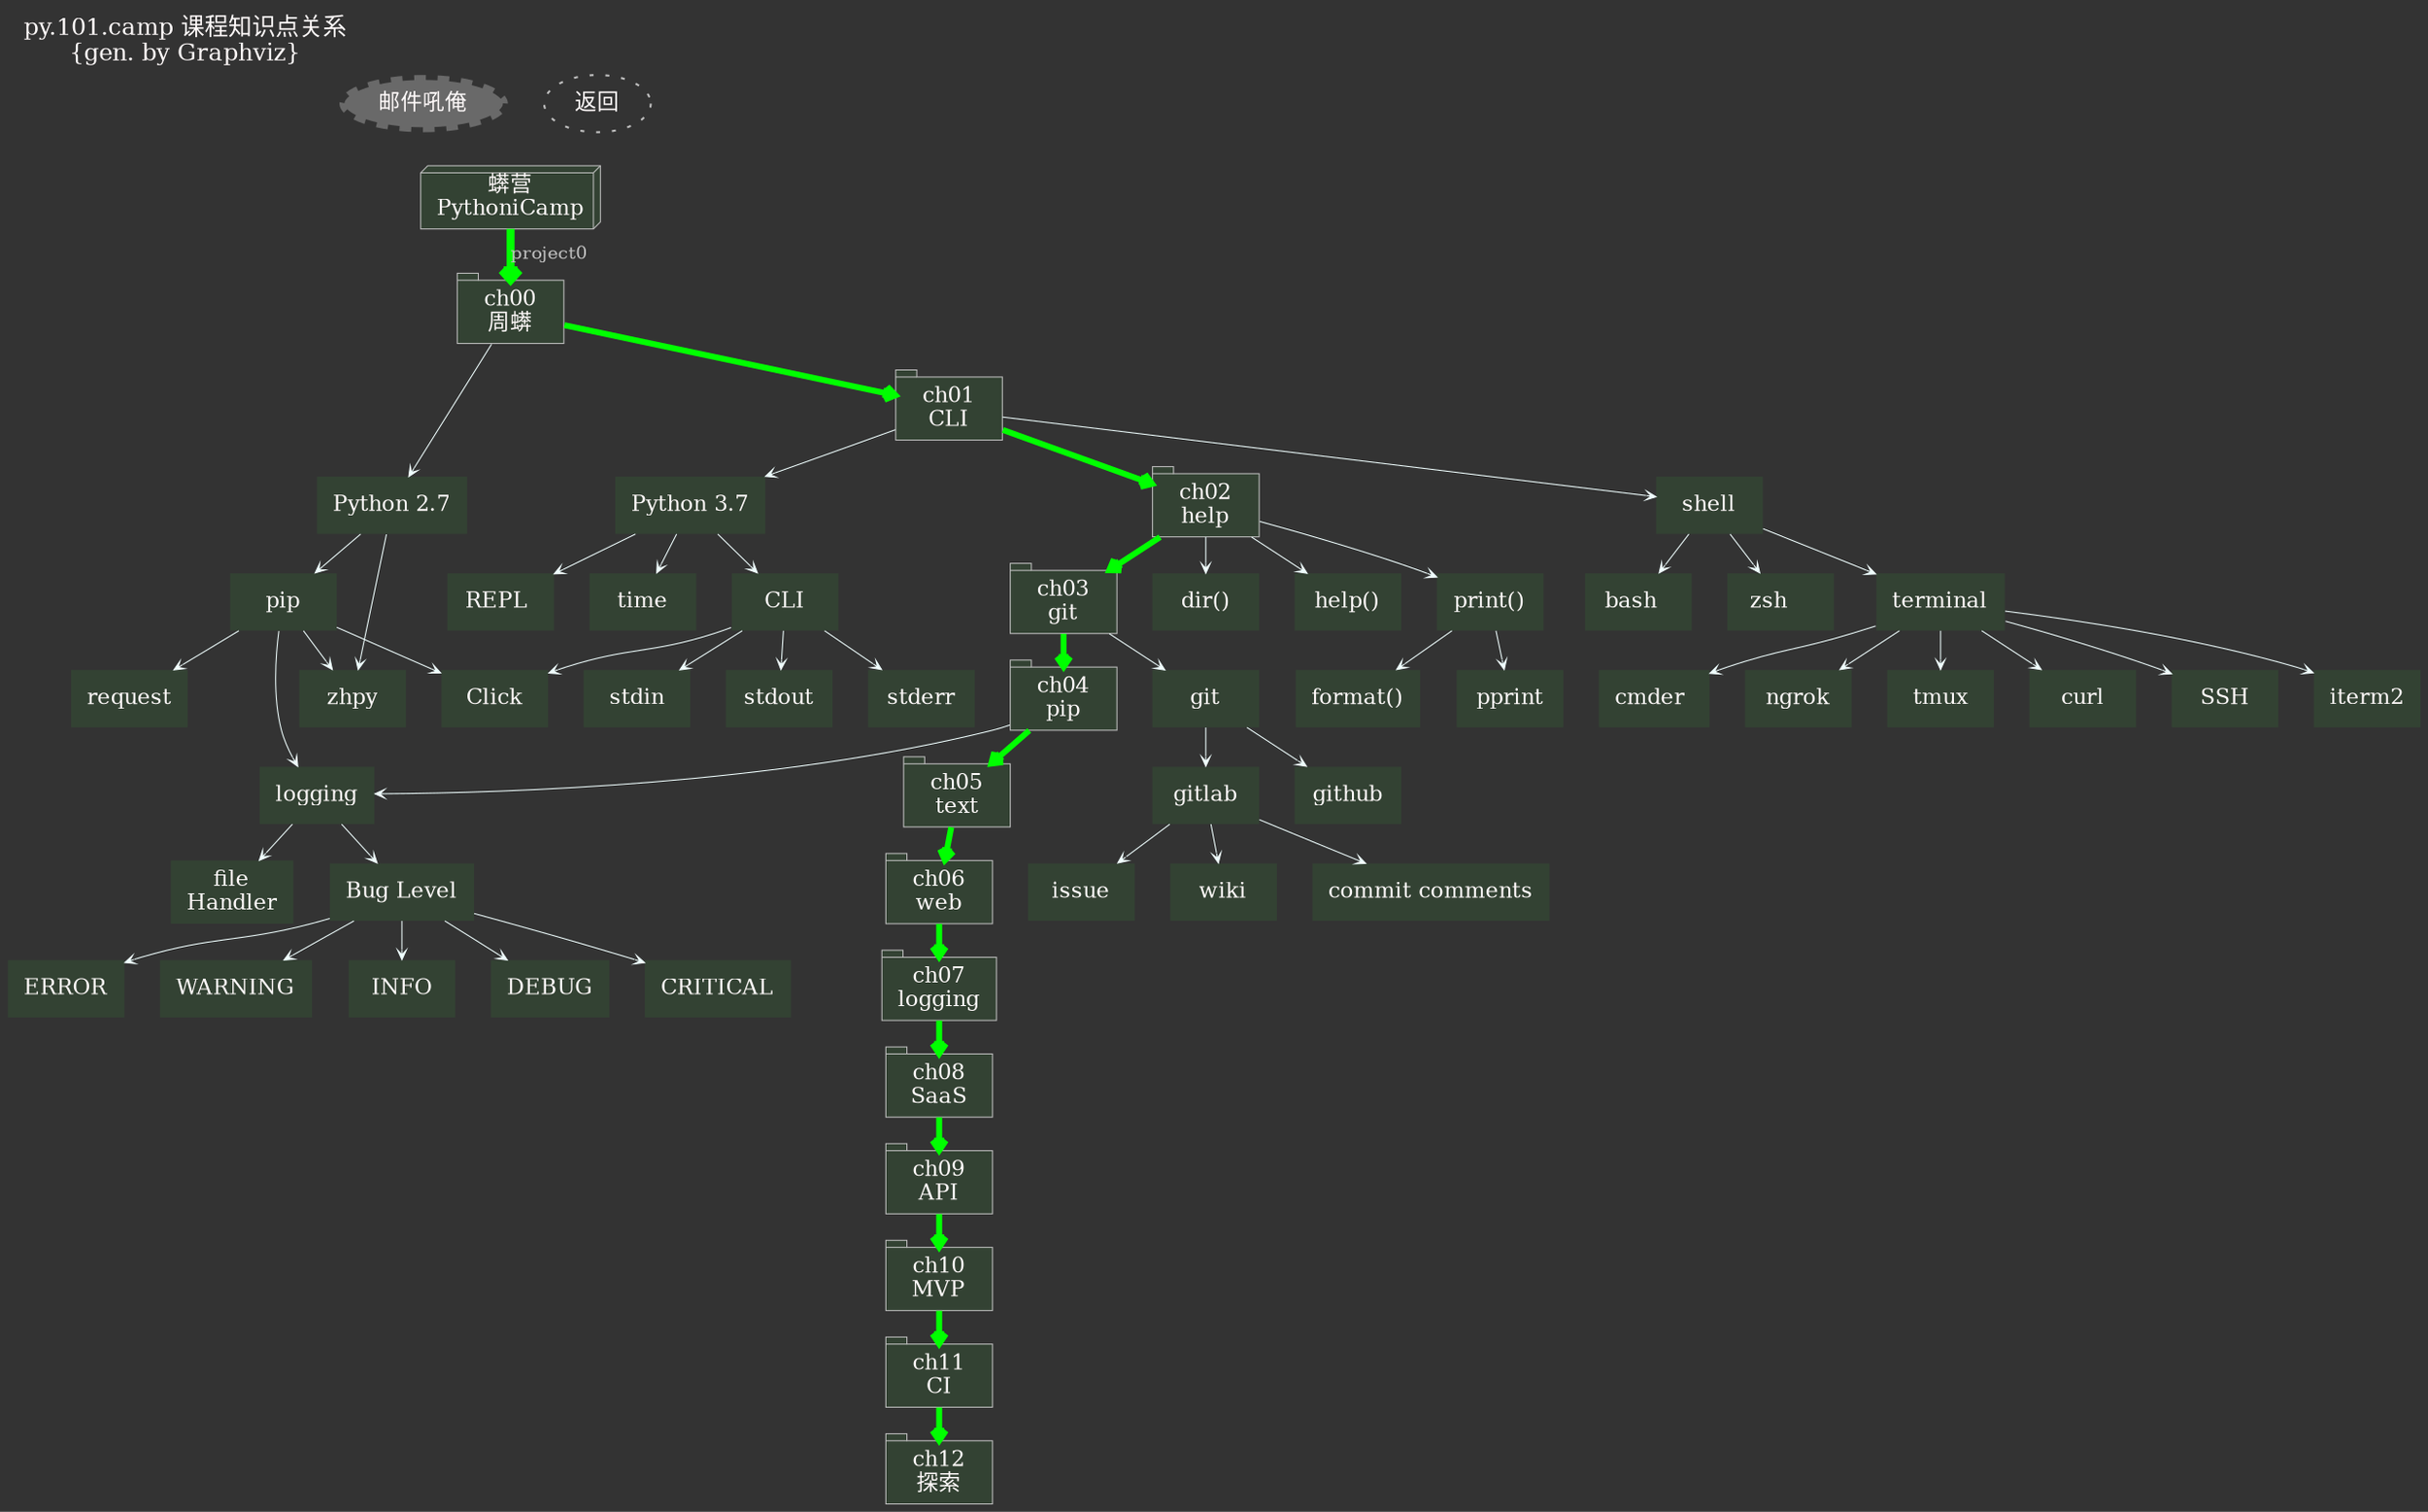 digraph camp0py2map_ch04 {
/*生成命令:
$ dot -Tjpeg camp0py2map_ch04.dot -o camp0py2map_ch04.jpg -Tcmapx -o camp0py2map_ch04.map

$ python ../dotools/gen2htm4io101camp.py -t ../dotools/tpl_idx.htm -i "py.101.camp ch04 mapping" -d camp0py2map_ch04.dot -o camp0py2map_ch04.html

##############################################################################
#   全局设定
##############################################################################
*/
    graph [label="py.101.camp 课程知识点关系\n{gen. by Graphviz}"
        ,fontsize=12.0,fontcolor=snow
        ,labeljust="l",labelloc="t",center=1
        ,ranksep=0.1,center=1,ratio=compress
        ,rankdir=TB
        ,bgcolor="#333333"
        ];

    node[fontsize=11.0,height=0.4
        ,style="filled,setlinewidth(0.5)",fillcolor="#334233",color=gray,fontcolor=snow
        ,shape=plaintext
        ];

    edge [fontsize=9.0,fontcolor=gray
        ,color=azure
        ,arrowsize=0.5,arrowhead=vee,arrowtail=none
        ,style="setlinewidth(0.5)"
        ];

/*
##############################################################################
#   block relation
##############################################################################
*/

    PYC [label="蠎营\nPythoniCamp",shape=box3d
            ,URL="https://gitlab.com/101camp"];
    ch00  [label="ch00\n周蠎",shape=tab,URL="#"];
        py2  [label="Python 2.7" ,URL="https://www.python.org/"];
        zhpy  [label="zhpy" ,URL="https://github.com/gasolin/zhpy"];
        pip  [label="pip" ,URL="https://pypi.org/"];

    ch00->py2->{zhpy pip};


    ch01  [label="ch01\nCLI",shape=tab,URL="http://io.101.camp/camp0py2map_ch00.html"];
        shell  [label="shell" ,URL="https://en.wikipedia.org/wiki/Shell_(computing)"];
            bash   [label="bash  ",URL="https://en.wikipedia.org/wiki/Bash_%28Unix_shell%29"];
            zsh    [label="zsh   ",URL="https://en.wikipedia.org/wiki/Z_shell"];
            iterm2 [label="iterm2",URL="https://iterm2.com"];
            cmder  [label="cmder ",URL="http://cmder.net/"];
        py3 [label="Python 3.7",URL="https://docs.python.org/3/"];
            REPL [label="REPL ",URL="https://en.wikipedia.org/wiki/Read%E2%80%93eval%E2%80%93print_loop"];
            time [label="time",URL="https://pymotw.com/3/time/index.html"];
            CLI [label="CLI",URL="https://wiki.python.org/moin/CommandlineTools"];

        click [label="Click",URL="https://click.palletsprojects.com/en/7.x/"];
            stdin [label="stdin",URL="https://en.wikipedia.org/wiki/Standard_streams"];
            stdout [label="stdout",URL="https://en.wikipedia.org/wiki/Standard_streams#Standard_output_(stdout)"];
            stderr [label="stderr",URL="https://en.wikipedia.org/wiki/Standard_streams#Standard_error_(stderr)"];

    ch01->{shell py3};
        shell->{bash zsh terminal};
        py3->{CLI REPL time};
            CLI->{click stdin stdout stderr}


    ch02  [label="ch02\nhelp",shape=tab,URL="#"];
        print [label="print()",URL="https://docs.python.org/3.7/library/functions.html#print"];
        pprint [label="pprint",URL="https://docs.python.org/3/library/pprint.html"];
        format [label="format()",URL="https://docs.python.org/3/library/stdtypes.html?highlight=format#str.format"];
        dir [label="dir()",URL="https://docs.python.org/3.7/library/functions.html#dir"];
        help [label="help()",URL="https://docs.python.org/3.7/library/functions.html#help"];

    ch02->{print help dir};
        print->{format pprint};

    ch03  [label="ch03\ngit",shape=tab,URL="#"];
        git [label="git",URL="https://git-scm.com/"];
        github [label="github",URL="https://github.com/"];
        gitlab [label="gitlab",URL="https://gitlab.com/"];
        issue [label="issue",URL="https://gitlab.com/help/user/project/issues/index.md"];
        wiki [label="wiki",URL="https://gitlab.com/help/user/project/wiki/index.md"];
        comm [label="commit comments",URL="https://gitlab.com/help/user/discussions/index.md"];
    ch03->{git};
        git->{github gitlab};
            gitlab->{issue wiki comm};

    ch04  [label="ch04\npip",shape=tab,URL="#"];
        logging [label="logging",URL="https://docs.python.org/3.7/library/logging.html"];
            fileH [label="file\nHandler",URL="https://docs.python.org/3.7/library/logging.html#handler-objects"];
            bLevel [label="Bug Level",URL="https://docs.python.org/3.7/library/logging.html#levels"];
                blCRITICAL  [label="CRITICAL",URL="#"];
                blERROR     [label="ERROR",URL="#"];
                blWARNING   [label="WARNING",URL="#"];
                blINFO      [label="INFO",URL="#"];
                blDEBUG     [label="DEBUG",URL="#"];
    ch04->{ logging};
        logging->{fileH bLevel};
            bLevel->{blCRITICAL blERROR blWARNING blINFO blDEBUG};

    ch05  [label="ch05\ntext",shape=tab,URL="#"];


    ch06  [label="ch06\nweb",shape=tab,URL="#"];



    ch07  [label="ch07\nlogging",shape=tab,URL="#"];



    ch08  [label="ch08\nSaaS",shape=tab,URL="#"];


    ch09  [label="ch09\nAPI",shape=tab,URL="#"];

    ch10  [label="ch10\nMVP",shape=tab,URL="#"];
        
    ch11  [label="ch11\nCI",shape=tab,URL="#"];

    ch12  [label="ch12\n探索",shape=tab,URL="#"];

            

/*
##############################################################################
#   global relation
##############################################################################
*/

    PYC->ch00 [label="project0",style="setlinewidth(4)",color=green];
    ch00->ch01->ch02->ch03->ch04->ch05->ch06->ch07->ch08->ch09->ch10->ch11->ch12 [label="",style="setlinewidth(3)",color=green];


    pip->{zhpy click logging request};
    terminal->{ngrok tmux iterm2 cmder curl SSH};

    mailme [label="邮件吼俺",shape=ellipse,style="filled,dashed,setlinewidth(5)"
        ,color="#333333",fillcolor=dimgray
        ,URL="mailto:pythonicamp@googlegroups.com?subject=[101 mapping] "];

    ZQ  [label="返回\n",shape=ellipse,style="dotted"
        ,URL="https://gitlab.com/pythonicamp"];


    edge [style=invis];
    {mailme ZQ}->PYC;
    
/*
    title->ZQ;
    mailme->OBP;

    title [label="101.pythonic\n课程知识点关系\n{gen. by Graphviz}"
                URL="#"];
    

*/

}
